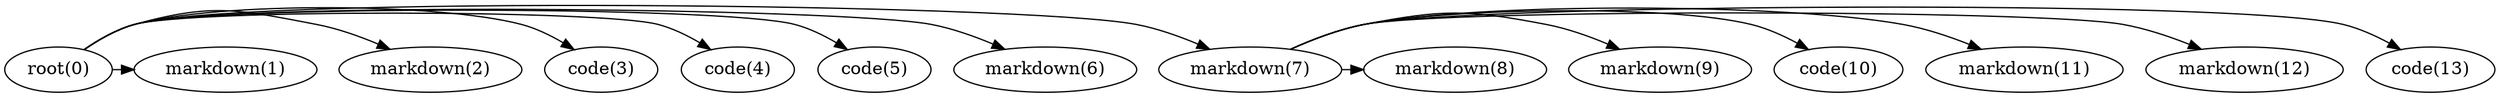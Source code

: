 // Notebook Hierarchy
digraph {
	0 [label="root(0)"]
	0 -> 1 [constraint=false]
	1 [label="markdown(1)"]
	0 -> 2 [constraint=false]
	2 [label="markdown(2)"]
	0 -> 3 [constraint=false]
	3 [label="code(3)"]
	0 -> 4 [constraint=false]
	4 [label="code(4)"]
	0 -> 5 [constraint=false]
	5 [label="code(5)"]
	0 -> 6 [constraint=false]
	6 [label="markdown(6)"]
	0 -> 7 [constraint=false]
	7 [label="markdown(7)"]
	7 -> 8 [constraint=false]
	8 [label="markdown(8)"]
	7 -> 9 [constraint=false]
	9 [label="markdown(9)"]
	7 -> 10 [constraint=false]
	10 [label="code(10)"]
	7 -> 11 [constraint=false]
	11 [label="markdown(11)"]
	7 -> 12 [constraint=false]
	12 [label="markdown(12)"]
	7 -> 13 [constraint=false]
	13 [label="code(13)"]
}
